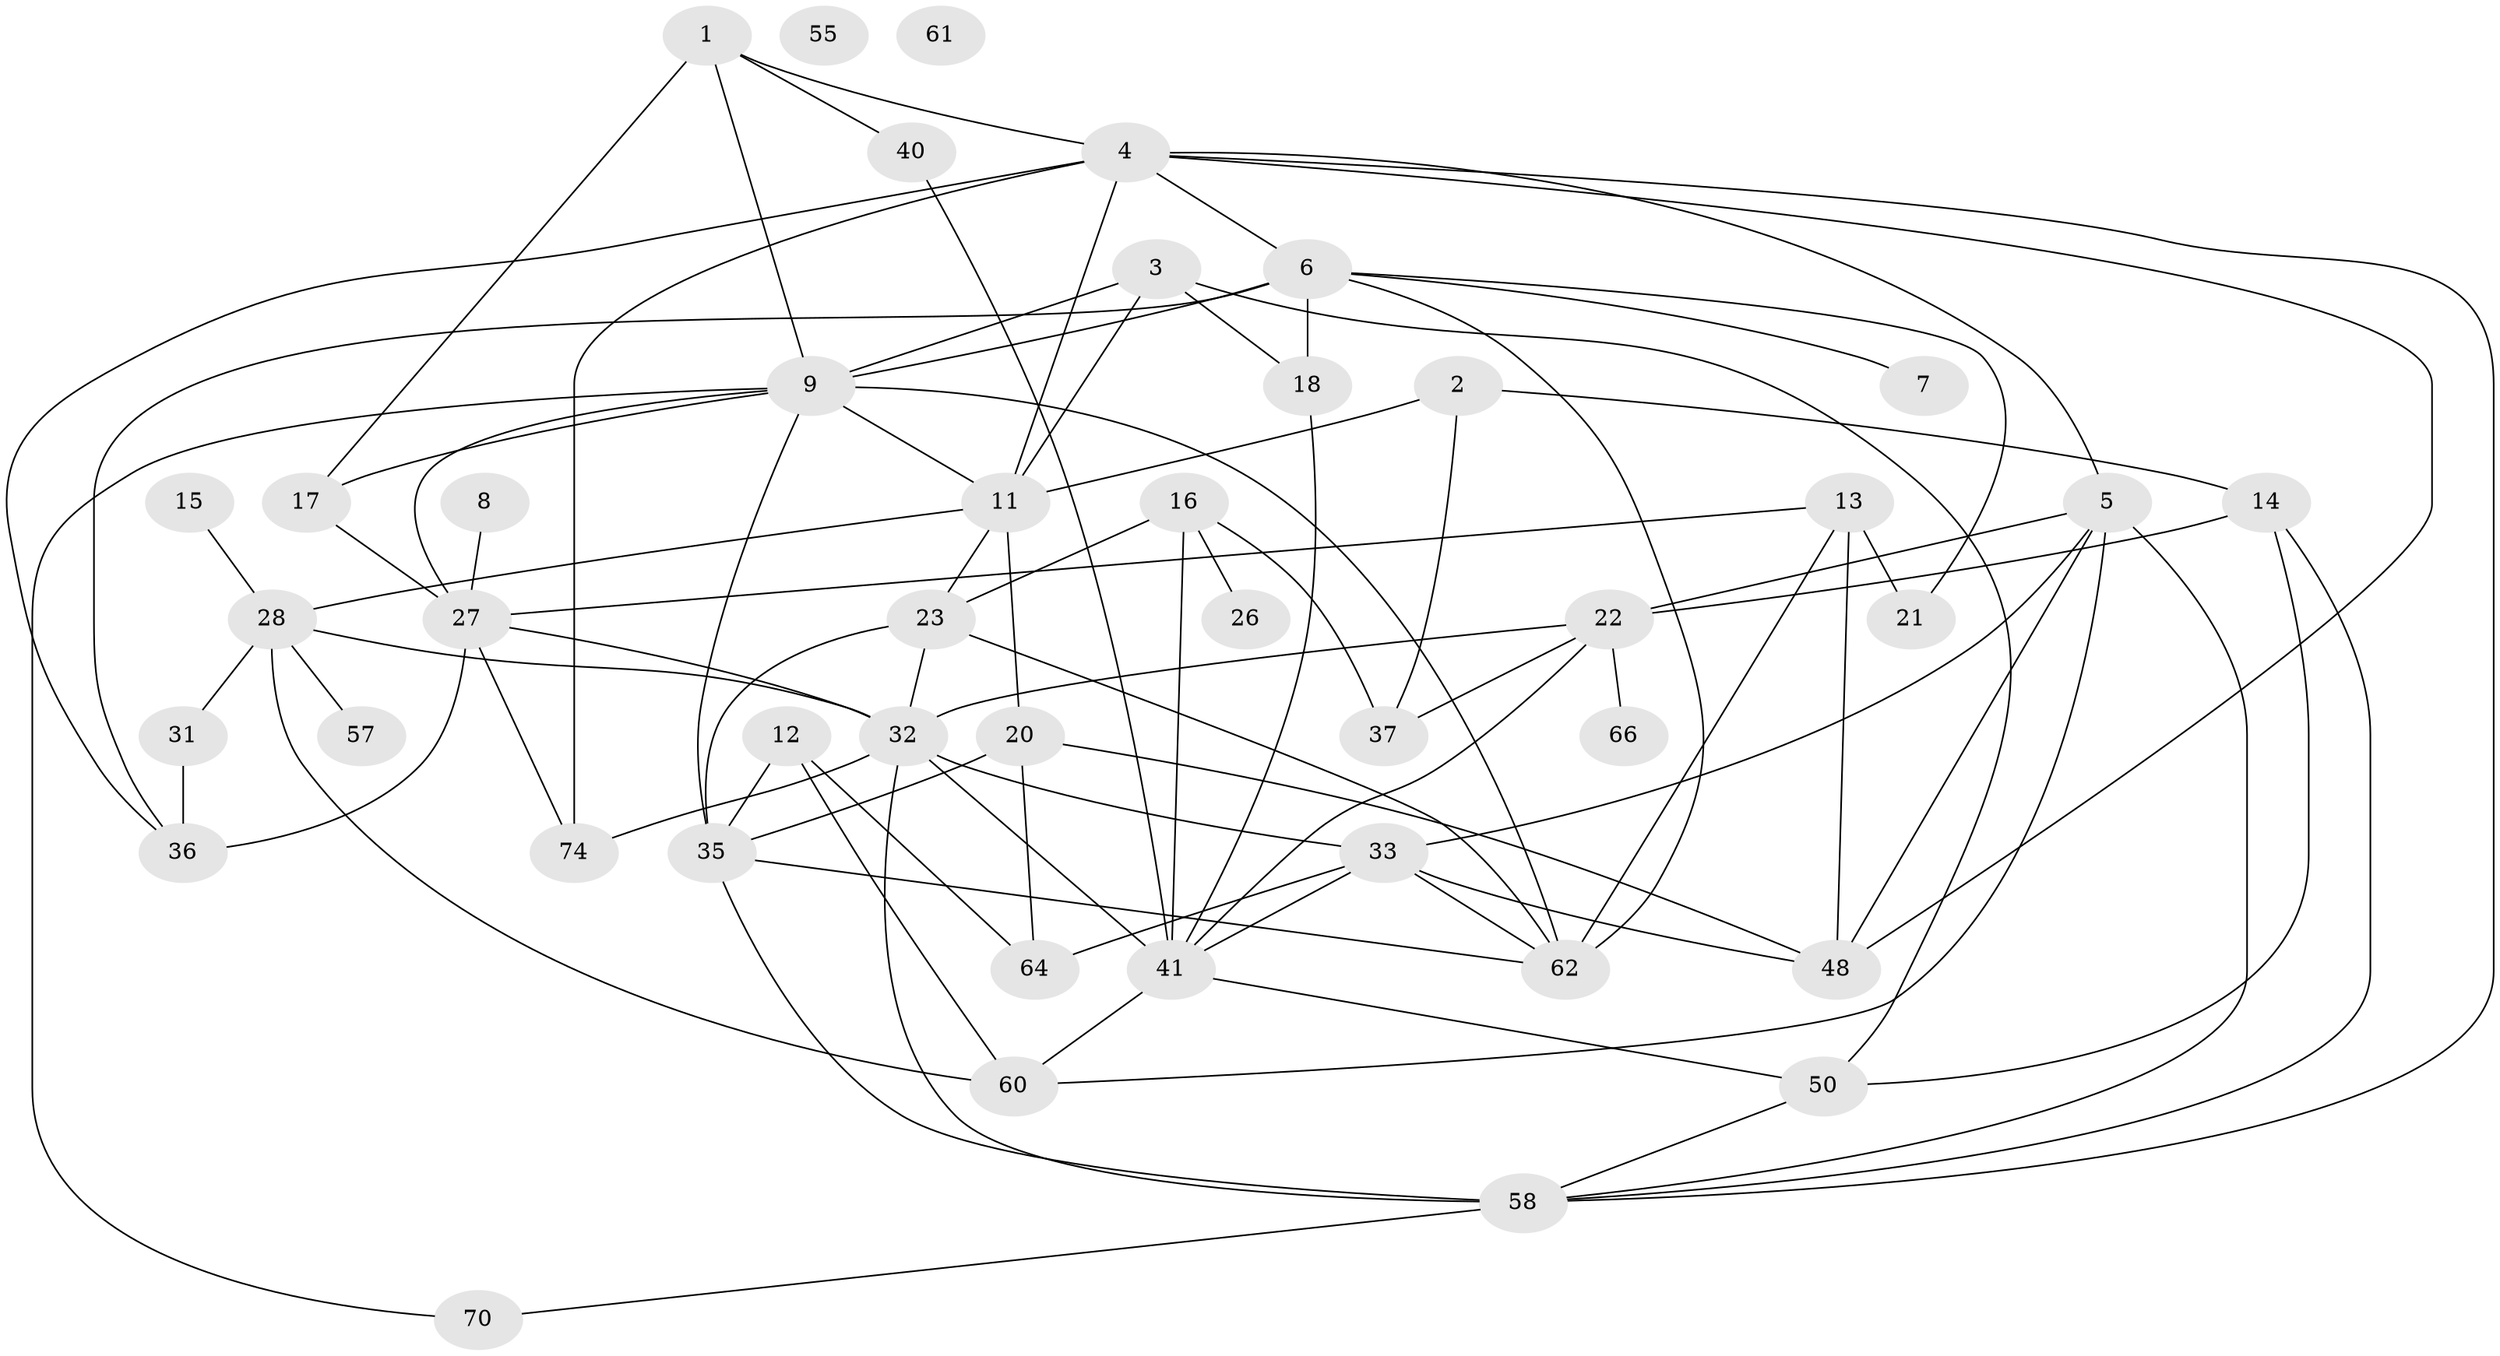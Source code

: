 // original degree distribution, {4: 0.17333333333333334, 7: 0.08, 3: 0.22666666666666666, 2: 0.2, 1: 0.12, 5: 0.13333333333333333, 6: 0.04, 0: 0.02666666666666667}
// Generated by graph-tools (version 1.1) at 2025/41/03/06/25 10:41:24]
// undirected, 44 vertices, 89 edges
graph export_dot {
graph [start="1"]
  node [color=gray90,style=filled];
  1 [super="+71"];
  2 [super="+38"];
  3 [super="+65"];
  4 [super="+29"];
  5 [super="+45"];
  6 [super="+24"];
  7;
  8;
  9 [super="+10"];
  11 [super="+34"];
  12 [super="+51"];
  13;
  14 [super="+25"];
  15;
  16 [super="+30"];
  17 [super="+19"];
  18 [super="+59"];
  20;
  21 [super="+47"];
  22 [super="+53"];
  23 [super="+46"];
  26 [super="+72"];
  27 [super="+75"];
  28 [super="+44"];
  31;
  32 [super="+68"];
  33 [super="+39"];
  35 [super="+52"];
  36 [super="+49"];
  37 [super="+42"];
  40;
  41 [super="+43"];
  48 [super="+54"];
  50 [super="+56"];
  55;
  57;
  58 [super="+67"];
  60 [super="+63"];
  61;
  62 [super="+73"];
  64 [super="+69"];
  66;
  70;
  74;
  1 -- 4;
  1 -- 17;
  1 -- 40;
  1 -- 9;
  2 -- 11;
  2 -- 14;
  2 -- 37;
  3 -- 9 [weight=2];
  3 -- 11;
  3 -- 50;
  3 -- 18;
  4 -- 11;
  4 -- 36;
  4 -- 48;
  4 -- 58;
  4 -- 6;
  4 -- 74;
  4 -- 5;
  5 -- 22;
  5 -- 48;
  5 -- 33;
  5 -- 58;
  5 -- 60;
  6 -- 21;
  6 -- 7;
  6 -- 36;
  6 -- 9;
  6 -- 62;
  6 -- 18;
  8 -- 27;
  9 -- 11;
  9 -- 35;
  9 -- 70;
  9 -- 27;
  9 -- 62;
  9 -- 17;
  11 -- 20;
  11 -- 28;
  11 -- 23;
  12 -- 64;
  12 -- 35;
  12 -- 60;
  13 -- 21;
  13 -- 48;
  13 -- 27;
  13 -- 62;
  14 -- 50;
  14 -- 58;
  14 -- 22;
  15 -- 28;
  16 -- 23;
  16 -- 26;
  16 -- 41 [weight=2];
  16 -- 37;
  17 -- 27;
  18 -- 41;
  20 -- 35;
  20 -- 48;
  20 -- 64;
  22 -- 32;
  22 -- 66;
  22 -- 37;
  22 -- 41;
  23 -- 32;
  23 -- 35;
  23 -- 62;
  27 -- 36 [weight=2];
  27 -- 74;
  27 -- 32;
  28 -- 31;
  28 -- 32;
  28 -- 57;
  28 -- 60 [weight=2];
  31 -- 36;
  32 -- 41;
  32 -- 74;
  32 -- 33;
  32 -- 58;
  33 -- 41;
  33 -- 64 [weight=2];
  33 -- 62;
  33 -- 48;
  35 -- 58 [weight=2];
  35 -- 62;
  40 -- 41;
  41 -- 60;
  41 -- 50;
  50 -- 58;
  58 -- 70;
}
